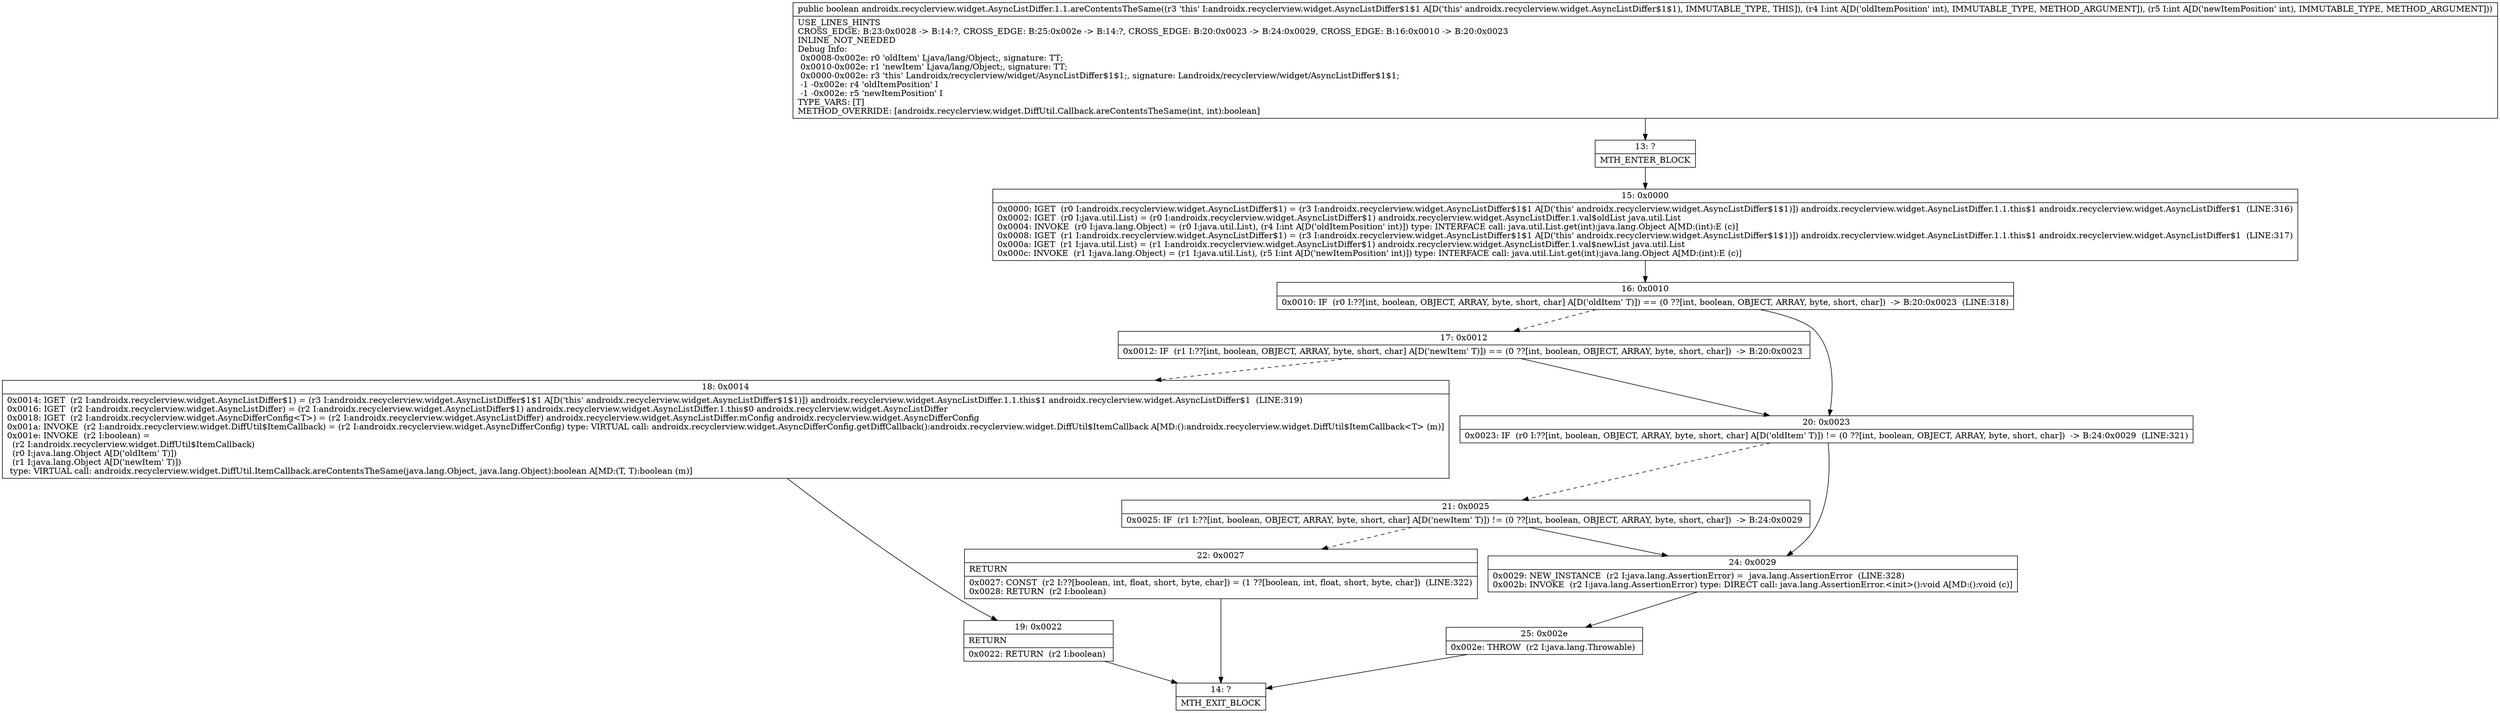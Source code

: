 digraph "CFG forandroidx.recyclerview.widget.AsyncListDiffer.1.1.areContentsTheSame(II)Z" {
Node_13 [shape=record,label="{13\:\ ?|MTH_ENTER_BLOCK\l}"];
Node_15 [shape=record,label="{15\:\ 0x0000|0x0000: IGET  (r0 I:androidx.recyclerview.widget.AsyncListDiffer$1) = (r3 I:androidx.recyclerview.widget.AsyncListDiffer$1$1 A[D('this' androidx.recyclerview.widget.AsyncListDiffer$1$1)]) androidx.recyclerview.widget.AsyncListDiffer.1.1.this$1 androidx.recyclerview.widget.AsyncListDiffer$1  (LINE:316)\l0x0002: IGET  (r0 I:java.util.List) = (r0 I:androidx.recyclerview.widget.AsyncListDiffer$1) androidx.recyclerview.widget.AsyncListDiffer.1.val$oldList java.util.List \l0x0004: INVOKE  (r0 I:java.lang.Object) = (r0 I:java.util.List), (r4 I:int A[D('oldItemPosition' int)]) type: INTERFACE call: java.util.List.get(int):java.lang.Object A[MD:(int):E (c)]\l0x0008: IGET  (r1 I:androidx.recyclerview.widget.AsyncListDiffer$1) = (r3 I:androidx.recyclerview.widget.AsyncListDiffer$1$1 A[D('this' androidx.recyclerview.widget.AsyncListDiffer$1$1)]) androidx.recyclerview.widget.AsyncListDiffer.1.1.this$1 androidx.recyclerview.widget.AsyncListDiffer$1  (LINE:317)\l0x000a: IGET  (r1 I:java.util.List) = (r1 I:androidx.recyclerview.widget.AsyncListDiffer$1) androidx.recyclerview.widget.AsyncListDiffer.1.val$newList java.util.List \l0x000c: INVOKE  (r1 I:java.lang.Object) = (r1 I:java.util.List), (r5 I:int A[D('newItemPosition' int)]) type: INTERFACE call: java.util.List.get(int):java.lang.Object A[MD:(int):E (c)]\l}"];
Node_16 [shape=record,label="{16\:\ 0x0010|0x0010: IF  (r0 I:??[int, boolean, OBJECT, ARRAY, byte, short, char] A[D('oldItem' T)]) == (0 ??[int, boolean, OBJECT, ARRAY, byte, short, char])  \-\> B:20:0x0023  (LINE:318)\l}"];
Node_17 [shape=record,label="{17\:\ 0x0012|0x0012: IF  (r1 I:??[int, boolean, OBJECT, ARRAY, byte, short, char] A[D('newItem' T)]) == (0 ??[int, boolean, OBJECT, ARRAY, byte, short, char])  \-\> B:20:0x0023 \l}"];
Node_18 [shape=record,label="{18\:\ 0x0014|0x0014: IGET  (r2 I:androidx.recyclerview.widget.AsyncListDiffer$1) = (r3 I:androidx.recyclerview.widget.AsyncListDiffer$1$1 A[D('this' androidx.recyclerview.widget.AsyncListDiffer$1$1)]) androidx.recyclerview.widget.AsyncListDiffer.1.1.this$1 androidx.recyclerview.widget.AsyncListDiffer$1  (LINE:319)\l0x0016: IGET  (r2 I:androidx.recyclerview.widget.AsyncListDiffer) = (r2 I:androidx.recyclerview.widget.AsyncListDiffer$1) androidx.recyclerview.widget.AsyncListDiffer.1.this$0 androidx.recyclerview.widget.AsyncListDiffer \l0x0018: IGET  (r2 I:androidx.recyclerview.widget.AsyncDifferConfig\<T\>) = (r2 I:androidx.recyclerview.widget.AsyncListDiffer) androidx.recyclerview.widget.AsyncListDiffer.mConfig androidx.recyclerview.widget.AsyncDifferConfig \l0x001a: INVOKE  (r2 I:androidx.recyclerview.widget.DiffUtil$ItemCallback) = (r2 I:androidx.recyclerview.widget.AsyncDifferConfig) type: VIRTUAL call: androidx.recyclerview.widget.AsyncDifferConfig.getDiffCallback():androidx.recyclerview.widget.DiffUtil$ItemCallback A[MD:():androidx.recyclerview.widget.DiffUtil$ItemCallback\<T\> (m)]\l0x001e: INVOKE  (r2 I:boolean) = \l  (r2 I:androidx.recyclerview.widget.DiffUtil$ItemCallback)\l  (r0 I:java.lang.Object A[D('oldItem' T)])\l  (r1 I:java.lang.Object A[D('newItem' T)])\l type: VIRTUAL call: androidx.recyclerview.widget.DiffUtil.ItemCallback.areContentsTheSame(java.lang.Object, java.lang.Object):boolean A[MD:(T, T):boolean (m)]\l}"];
Node_19 [shape=record,label="{19\:\ 0x0022|RETURN\l|0x0022: RETURN  (r2 I:boolean) \l}"];
Node_14 [shape=record,label="{14\:\ ?|MTH_EXIT_BLOCK\l}"];
Node_20 [shape=record,label="{20\:\ 0x0023|0x0023: IF  (r0 I:??[int, boolean, OBJECT, ARRAY, byte, short, char] A[D('oldItem' T)]) != (0 ??[int, boolean, OBJECT, ARRAY, byte, short, char])  \-\> B:24:0x0029  (LINE:321)\l}"];
Node_21 [shape=record,label="{21\:\ 0x0025|0x0025: IF  (r1 I:??[int, boolean, OBJECT, ARRAY, byte, short, char] A[D('newItem' T)]) != (0 ??[int, boolean, OBJECT, ARRAY, byte, short, char])  \-\> B:24:0x0029 \l}"];
Node_22 [shape=record,label="{22\:\ 0x0027|RETURN\l|0x0027: CONST  (r2 I:??[boolean, int, float, short, byte, char]) = (1 ??[boolean, int, float, short, byte, char])  (LINE:322)\l0x0028: RETURN  (r2 I:boolean) \l}"];
Node_24 [shape=record,label="{24\:\ 0x0029|0x0029: NEW_INSTANCE  (r2 I:java.lang.AssertionError) =  java.lang.AssertionError  (LINE:328)\l0x002b: INVOKE  (r2 I:java.lang.AssertionError) type: DIRECT call: java.lang.AssertionError.\<init\>():void A[MD:():void (c)]\l}"];
Node_25 [shape=record,label="{25\:\ 0x002e|0x002e: THROW  (r2 I:java.lang.Throwable) \l}"];
MethodNode[shape=record,label="{public boolean androidx.recyclerview.widget.AsyncListDiffer.1.1.areContentsTheSame((r3 'this' I:androidx.recyclerview.widget.AsyncListDiffer$1$1 A[D('this' androidx.recyclerview.widget.AsyncListDiffer$1$1), IMMUTABLE_TYPE, THIS]), (r4 I:int A[D('oldItemPosition' int), IMMUTABLE_TYPE, METHOD_ARGUMENT]), (r5 I:int A[D('newItemPosition' int), IMMUTABLE_TYPE, METHOD_ARGUMENT]))  | USE_LINES_HINTS\lCROSS_EDGE: B:23:0x0028 \-\> B:14:?, CROSS_EDGE: B:25:0x002e \-\> B:14:?, CROSS_EDGE: B:20:0x0023 \-\> B:24:0x0029, CROSS_EDGE: B:16:0x0010 \-\> B:20:0x0023\lINLINE_NOT_NEEDED\lDebug Info:\l  0x0008\-0x002e: r0 'oldItem' Ljava\/lang\/Object;, signature: TT;\l  0x0010\-0x002e: r1 'newItem' Ljava\/lang\/Object;, signature: TT;\l  0x0000\-0x002e: r3 'this' Landroidx\/recyclerview\/widget\/AsyncListDiffer$1$1;, signature: Landroidx\/recyclerview\/widget\/AsyncListDiffer$1$1;\l  \-1 \-0x002e: r4 'oldItemPosition' I\l  \-1 \-0x002e: r5 'newItemPosition' I\lTYPE_VARS: [T]\lMETHOD_OVERRIDE: [androidx.recyclerview.widget.DiffUtil.Callback.areContentsTheSame(int, int):boolean]\l}"];
MethodNode -> Node_13;Node_13 -> Node_15;
Node_15 -> Node_16;
Node_16 -> Node_17[style=dashed];
Node_16 -> Node_20;
Node_17 -> Node_18[style=dashed];
Node_17 -> Node_20;
Node_18 -> Node_19;
Node_19 -> Node_14;
Node_20 -> Node_21[style=dashed];
Node_20 -> Node_24;
Node_21 -> Node_22[style=dashed];
Node_21 -> Node_24;
Node_22 -> Node_14;
Node_24 -> Node_25;
Node_25 -> Node_14;
}

